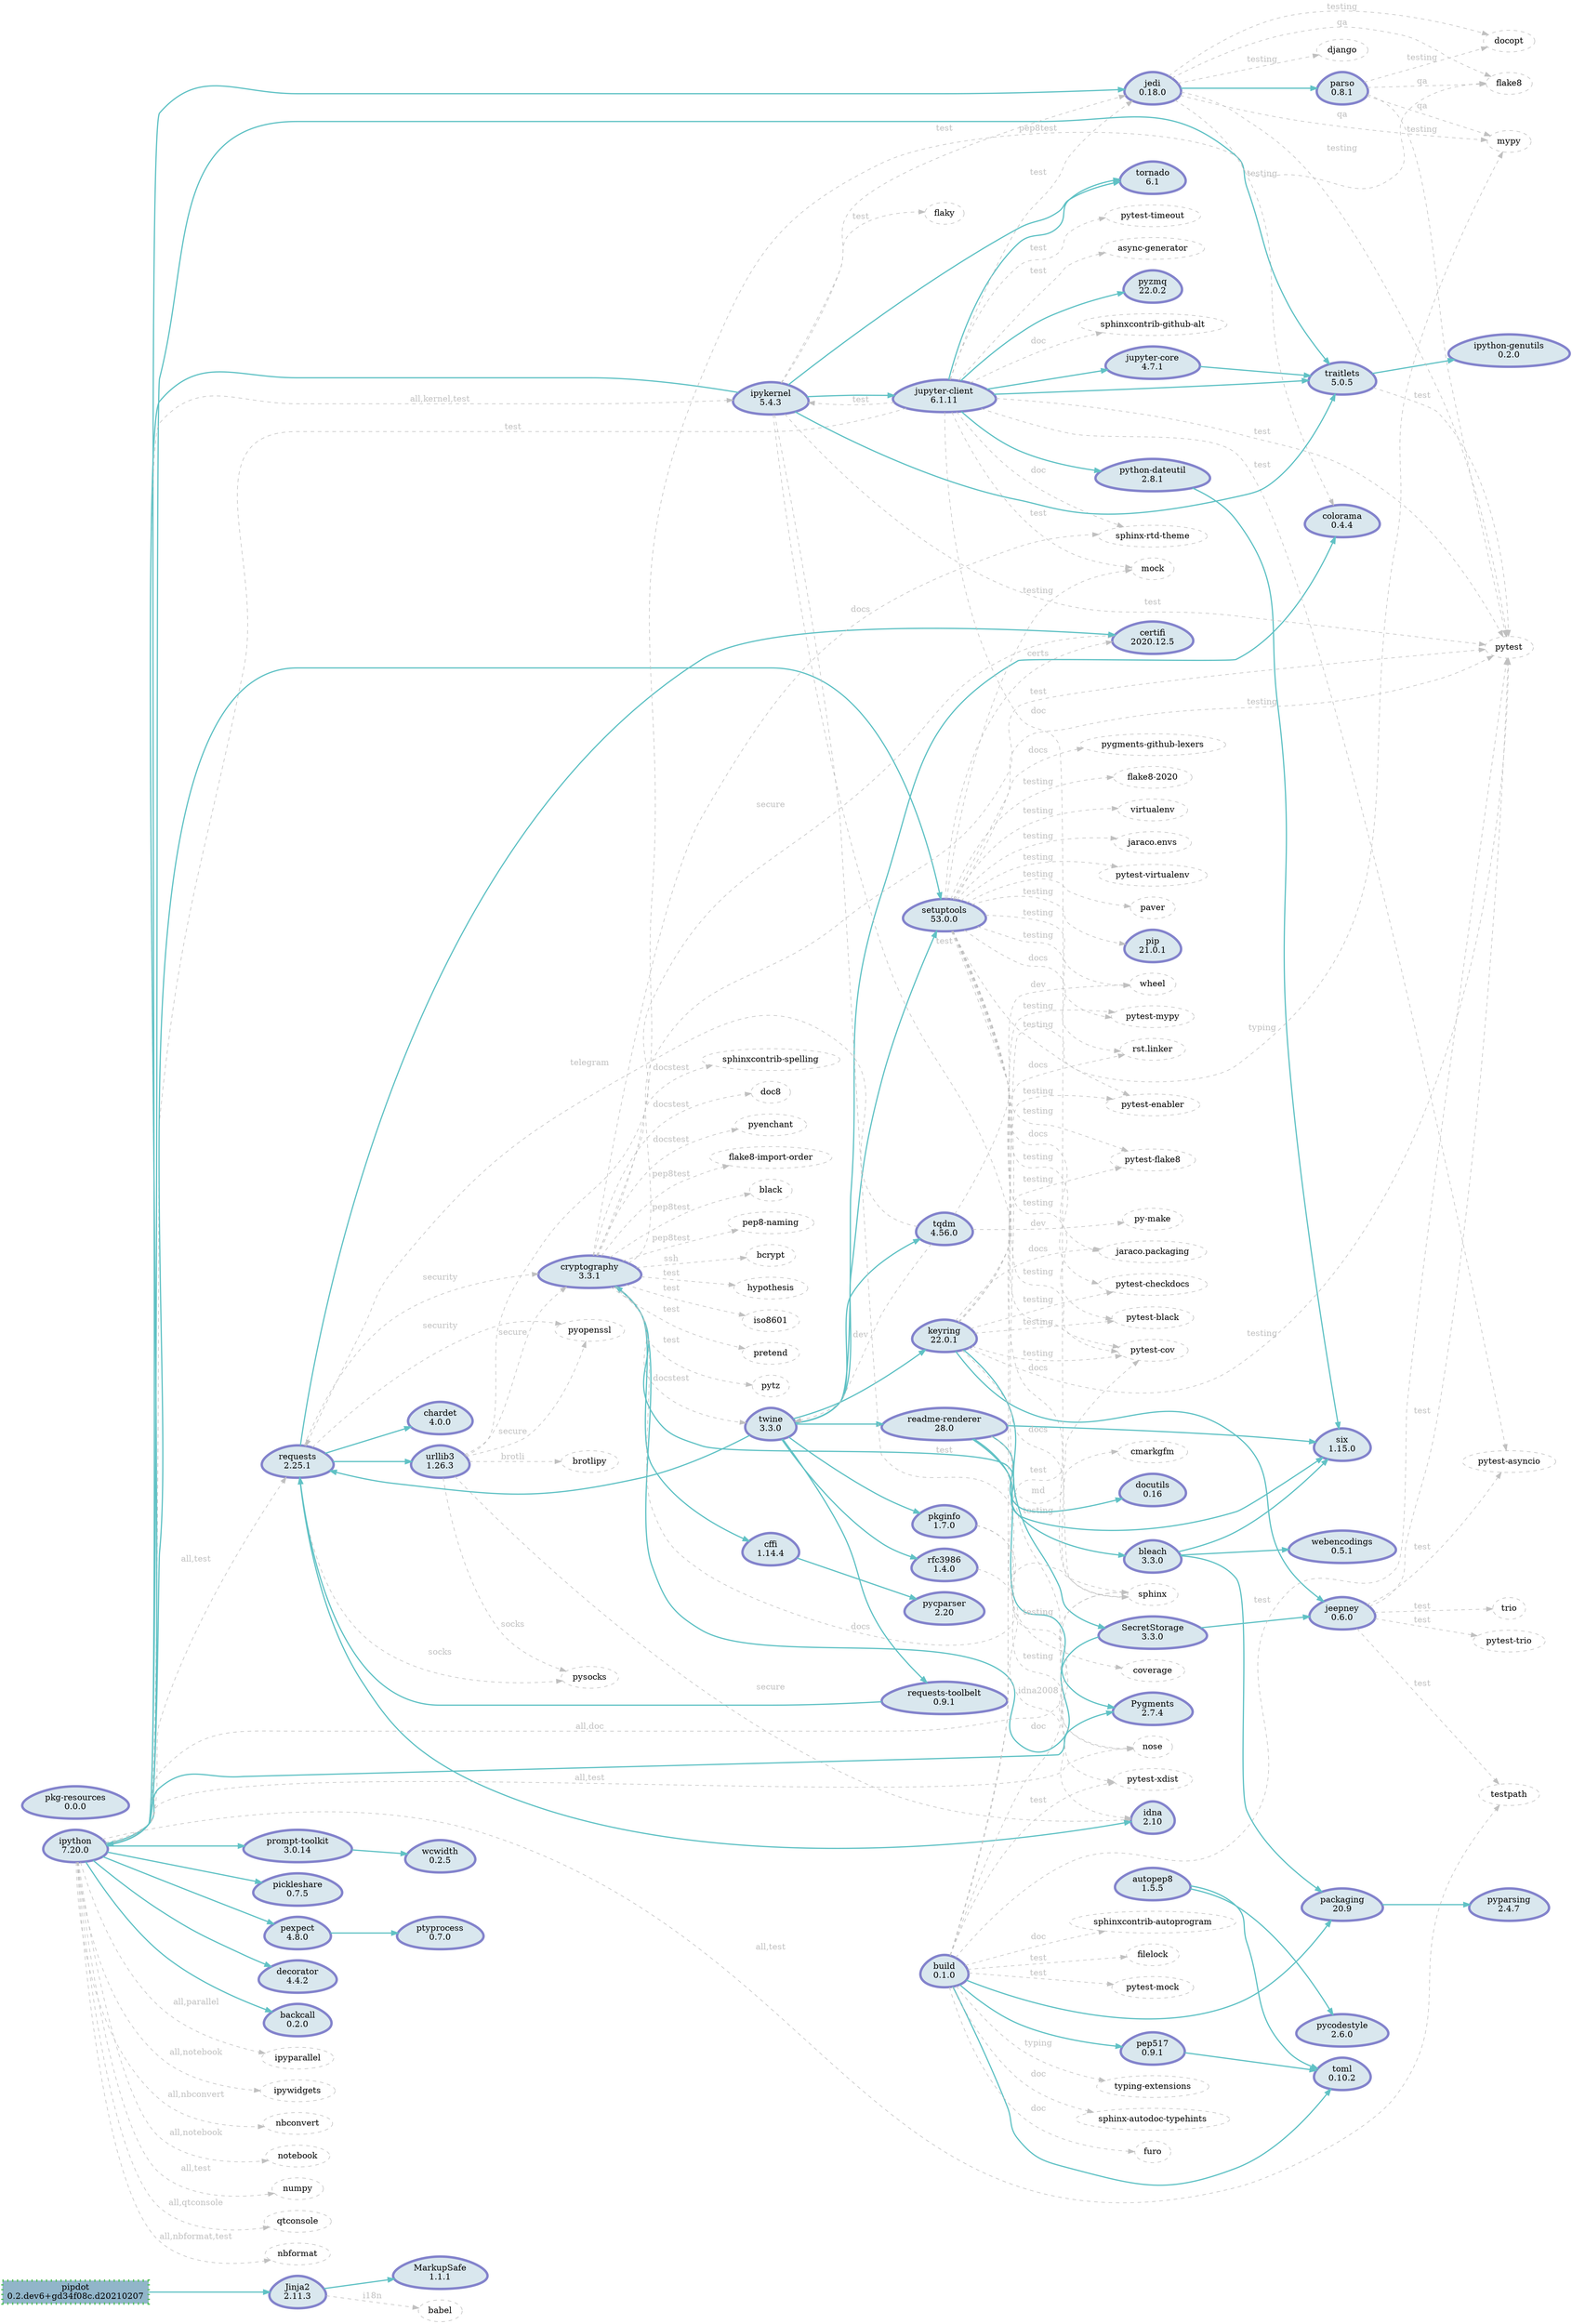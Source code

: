 digraph {
    rankdir = "LR";

    node [color=grey, style=dashed]
    edge [color="#61c2c5", style="filled,setlinewidth(2)"]

subgraph {
        node [
            shape=box,
            color="#51bf5b",
            fillcolor="#91b5c9",
            style="dotted,filled,setlinewidth(4)"
        ];
        "pipdot" [
            label="pipdot\n0.2.dev6+gd34f08c.d20210207"
        ];
    }

    subgraph {
        node [
            shape=egg,
            color="#8383cc",
            fillcolor="#d9e7ee",
            style="filled,setlinewidth(4)"
        ];
        "webencodings" [
            label="webencodings\n0.5.1"
        ];
        "wcwidth" [
            label="wcwidth\n0.2.5"
        ];
        "urllib3" [
            label="urllib3\n1.26.3"
        ];
        "twine" [
            label="twine\n3.3.0"
        ];
        "traitlets" [
            label="traitlets\n5.0.5"
        ];
        "tqdm" [
            label="tqdm\n4.56.0"
        ];
        "tornado" [
            label="tornado\n6.1"
        ];
        "toml" [
            label="toml\n0.10.2"
        ];
        "six" [
            label="six\n1.15.0"
        ];
        "setuptools" [
            label="setuptools\n53.0.0"
        ];
        "secretstorage" [
            label="SecretStorage\n3.3.0"
        ];
        "rfc3986" [
            label="rfc3986\n1.4.0"
        ];
        "requests" [
            label="requests\n2.25.1"
        ];
        "requests-toolbelt" [
            label="requests-toolbelt\n0.9.1"
        ];
        "readme-renderer" [
            label="readme-renderer\n28.0"
        ];
        "pyzmq" [
            label="pyzmq\n22.0.2"
        ];
        "python-dateutil" [
            label="python-dateutil\n2.8.1"
        ];
        "pyparsing" [
            label="pyparsing\n2.4.7"
        ];
        "pygments" [
            label="Pygments\n2.7.4"
        ];
        "pycparser" [
            label="pycparser\n2.20"
        ];
        "pycodestyle" [
            label="pycodestyle\n2.6.0"
        ];
        "ptyprocess" [
            label="ptyprocess\n0.7.0"
        ];
        "prompt-toolkit" [
            label="prompt-toolkit\n3.0.14"
        ];
        "pkginfo" [
            label="pkginfo\n1.7.0"
        ];
        "pkg-resources" [
            label="pkg-resources\n0.0.0"
        ];
        "pip" [
            label="pip\n21.0.1"
        ];
        "pickleshare" [
            label="pickleshare\n0.7.5"
        ];
        "pexpect" [
            label="pexpect\n4.8.0"
        ];
        "pep517" [
            label="pep517\n0.9.1"
        ];
        "parso" [
            label="parso\n0.8.1"
        ];
        "packaging" [
            label="packaging\n20.9"
        ];
        "markupsafe" [
            label="MarkupSafe\n1.1.1"
        ];
        "keyring" [
            label="keyring\n22.0.1"
        ];
        "jupyter-core" [
            label="jupyter-core\n4.7.1"
        ];
        "jupyter-client" [
            label="jupyter-client\n6.1.11"
        ];
        "jinja2" [
            label="Jinja2\n2.11.3"
        ];
        "jeepney" [
            label="jeepney\n0.6.0"
        ];
        "jedi" [
            label="jedi\n0.18.0"
        ];
        "ipython" [
            label="ipython\n7.20.0"
        ];
        "ipython-genutils" [
            label="ipython-genutils\n0.2.0"
        ];
        "ipykernel" [
            label="ipykernel\n5.4.3"
        ];
        "idna" [
            label="idna\n2.10"
        ];
        "docutils" [
            label="docutils\n0.16"
        ];
        "decorator" [
            label="decorator\n4.4.2"
        ];
        "cryptography" [
            label="cryptography\n3.3.1"
        ];
        "colorama" [
            label="colorama\n0.4.4"
        ];
        "chardet" [
            label="chardet\n4.0.0"
        ];
        "cffi" [
            label="cffi\n1.14.4"
        ];
        "certifi" [
            label="certifi\n2020.12.5"
        ];
        "build" [
            label="build\n0.1.0"
        ];
        "bleach" [
            label="bleach\n3.3.0"
        ];
        "backcall" [
            label="backcall\n0.2.0"
        ];
        "autopep8" [
            label="autopep8\n1.5.5"
        ];
    }

    subgraph {
        node [
            shape=polygon,
            color="#61c2c5",
            fillcolor="#d9e7ee",
            style="filled,setlinewidth(4)"
        ];
    }

    subgraph {
        node [
            shape=septagon,
            color="#e27dd6ff",
            fillcolor="#d9e7ee",
            style="filled,setlinewidth(4)"
        ];
    }

    subgraph {
        node [
            shape=octagon,
            color="#e27dd6ff",
            fillcolor="#d9e7ee",
            style="filled,setlinewidth(4)"
        ];
    }


    "urllib3" -> "brotlipy" [color=grey,
            style=dashed,label="brotli",
        fontcolor=grey
                
    ];
    "urllib3" -> "pyopenssl" [color=grey,
            style=dashed,label="secure",
        fontcolor=grey
                
    ];
    "urllib3" -> "certifi" [color=grey,
            style=dashed,label="secure",
        fontcolor=grey
                
    ];
    "urllib3" -> "cryptography" [color=grey,
            style=dashed,label="secure",
        fontcolor=grey
                
    ];
    "urllib3" -> "idna" [color=grey,
            style=dashed,label="secure",
        fontcolor=grey
                
    ];
    "urllib3" -> "pysocks" [color=grey,
            style=dashed,label="socks",
        fontcolor=grey
                
    ];
    "twine" -> "pkginfo" [
    ];
    "twine" -> "tqdm" [
    ];
    "twine" -> "colorama" [
    ];
    "twine" -> "requests-toolbelt" [
    ];
    "twine" -> "keyring" [
    ];
    "twine" -> "setuptools" [
    ];
    "twine" -> "readme-renderer" [
    ];
    "twine" -> "rfc3986" [
    ];
    "twine" -> "requests" [
    ];
    "traitlets" -> "ipython-genutils" [
    ];
    "traitlets" -> "pytest" [color=grey,
            style=dashed,label="test",
        fontcolor=grey
                
    ];
    "tqdm" -> "py-make" [color=grey,
            style=dashed,label="dev",
        fontcolor=grey
                
    ];
    "tqdm" -> "wheel" [color=grey,
            style=dashed,label="dev",
        fontcolor=grey
                
    ];
    "tqdm" -> "twine" [color=grey,
            style=dashed,label="dev",
        fontcolor=grey
                
    ];
    "tqdm" -> "requests" [color=grey,
            style=dashed,label="telegram",
        fontcolor=grey
                
    ];
    "setuptools" -> "certifi" [color=grey,
            style=dashed,label="certs",
        fontcolor=grey
                
    ];
    "setuptools" -> "pygments-github-lexers" [color=grey,
            style=dashed,label="docs",
        fontcolor=grey
                
    ];
    "setuptools" -> "rst.linker" [color=grey,
            style=dashed,label="docs",
        fontcolor=grey
                
    ];
    "setuptools" -> "jaraco.packaging" [color=grey,
            style=dashed,label="docs",
        fontcolor=grey
                
    ];
    "setuptools" -> "sphinx" [color=grey,
            style=dashed,label="docs",
        fontcolor=grey
                
    ];
    "setuptools" -> "pytest-enabler" [color=grey,
            style=dashed,label="testing",
        fontcolor=grey
                
    ];
    "setuptools" -> "pytest-cov" [color=grey,
            style=dashed,label="testing",
        fontcolor=grey
                
    ];
    "setuptools" -> "pytest" [color=grey,
            style=dashed,label="testing",
        fontcolor=grey
                
    ];
    "setuptools" -> "flake8-2020" [color=grey,
            style=dashed,label="testing",
        fontcolor=grey
                
    ];
    "setuptools" -> "pytest-flake8" [color=grey,
            style=dashed,label="testing",
        fontcolor=grey
                
    ];
    "setuptools" -> "pytest-mypy" [color=grey,
            style=dashed,label="testing",
        fontcolor=grey
                
    ];
    "setuptools" -> "pytest-xdist" [color=grey,
            style=dashed,label="testing",
        fontcolor=grey
                
    ];
    "setuptools" -> "pytest-black" [color=grey,
            style=dashed,label="testing",
        fontcolor=grey
                
    ];
    "setuptools" -> "pip" [color=grey,
            style=dashed,label="testing",
        fontcolor=grey
                
    ];
    "setuptools" -> "virtualenv" [color=grey,
            style=dashed,label="testing",
        fontcolor=grey
                
    ];
    "setuptools" -> "jaraco.envs" [color=grey,
            style=dashed,label="testing",
        fontcolor=grey
                
    ];
    "setuptools" -> "pytest-virtualenv" [color=grey,
            style=dashed,label="testing",
        fontcolor=grey
                
    ];
    "setuptools" -> "pytest-checkdocs" [color=grey,
            style=dashed,label="testing",
        fontcolor=grey
                
    ];
    "setuptools" -> "wheel" [color=grey,
            style=dashed,label="testing",
        fontcolor=grey
                
    ];
    "setuptools" -> "paver" [color=grey,
            style=dashed,label="testing",
        fontcolor=grey
                
    ];
    "setuptools" -> "mock" [color=grey,
            style=dashed,label="testing",
        fontcolor=grey
                
    ];
    "secretstorage" -> "jeepney" [
    ];
    "secretstorage" -> "cryptography" [
    ];
    "rfc3986" -> "idna" [color=grey,
            style=dashed,label="idna2008",
        fontcolor=grey
                
    ];
    "requests" -> "idna" [
    ];
    "requests" -> "urllib3" [
    ];
    "requests" -> "chardet" [
    ];
    "requests" -> "certifi" [
    ];
    "requests" -> "pyopenssl" [color=grey,
            style=dashed,label="security",
        fontcolor=grey
                
    ];
    "requests" -> "cryptography" [color=grey,
            style=dashed,label="security",
        fontcolor=grey
                
    ];
    "requests" -> "pysocks" [color=grey,
            style=dashed,label="socks",
        fontcolor=grey
                
    ];
    "requests-toolbelt" -> "requests" [
    ];
    "readme-renderer" -> "docutils" [
    ];
    "readme-renderer" -> "six" [
    ];
    "readme-renderer" -> "bleach" [
    ];
    "readme-renderer" -> "pygments" [
    ];
    "readme-renderer" -> "cmarkgfm" [color=grey,
            style=dashed,label="md",
        fontcolor=grey
                
    ];
    "python-dateutil" -> "six" [
    ];
    "prompt-toolkit" -> "wcwidth" [
    ];
    "pkginfo" -> "nose" [color=grey,
            style=dashed,label="testing",
        fontcolor=grey
                
    ];
    "pkginfo" -> "coverage" [color=grey,
            style=dashed,label="testing",
        fontcolor=grey
                
    ];
    "pexpect" -> "ptyprocess" [
    ];
    "pep517" -> "toml" [
    ];
    "parso" -> "flake8" [color=grey,
            style=dashed,label="qa",
        fontcolor=grey
                
    ];
    "parso" -> "mypy" [color=grey,
            style=dashed,label="qa",
        fontcolor=grey
                
    ];
    "parso" -> "pytest" [color=grey,
            style=dashed,label="testing",
        fontcolor=grey
                
    ];
    "parso" -> "docopt" [color=grey,
            style=dashed,label="testing",
        fontcolor=grey
                
    ];
    "packaging" -> "pyparsing" [
    ];
    "keyring" -> "jeepney" [
    ];
    "keyring" -> "secretstorage" [
    ];
    "keyring" -> "rst.linker" [color=grey,
            style=dashed,label="docs",
        fontcolor=grey
                
    ];
    "keyring" -> "jaraco.packaging" [color=grey,
            style=dashed,label="docs",
        fontcolor=grey
                
    ];
    "keyring" -> "sphinx" [color=grey,
            style=dashed,label="docs",
        fontcolor=grey
                
    ];
    "keyring" -> "pytest-enabler" [color=grey,
            style=dashed,label="testing",
        fontcolor=grey
                
    ];
    "keyring" -> "pytest-cov" [color=grey,
            style=dashed,label="testing",
        fontcolor=grey
                
    ];
    "keyring" -> "pytest" [color=grey,
            style=dashed,label="testing",
        fontcolor=grey
                
    ];
    "keyring" -> "pytest-checkdocs" [color=grey,
            style=dashed,label="testing",
        fontcolor=grey
                
    ];
    "keyring" -> "pytest-flake8" [color=grey,
            style=dashed,label="testing",
        fontcolor=grey
                
    ];
    "keyring" -> "pytest-mypy" [color=grey,
            style=dashed,label="testing",
        fontcolor=grey
                
    ];
    "keyring" -> "pytest-black" [color=grey,
            style=dashed,label="testing",
        fontcolor=grey
                
    ];
    "jupyter-core" -> "traitlets" [
    ];
    "jupyter-client" -> "tornado" [
    ];
    "jupyter-client" -> "pyzmq" [
    ];
    "jupyter-client" -> "python-dateutil" [
    ];
    "jupyter-client" -> "jupyter-core" [
    ];
    "jupyter-client" -> "traitlets" [
    ];
    "jupyter-client" -> "sphinxcontrib-github-alt" [color=grey,
            style=dashed,label="doc",
        fontcolor=grey
                
    ];
    "jupyter-client" -> "sphinx" [color=grey,
            style=dashed,label="doc",
        fontcolor=grey
                
    ];
    "jupyter-client" -> "sphinx-rtd-theme" [color=grey,
            style=dashed,label="doc",
        fontcolor=grey
                
    ];
    "jupyter-client" -> "pytest" [color=grey,
            style=dashed,label="test",
        fontcolor=grey
                
    ];
    "jupyter-client" -> "ipykernel" [color=grey,
            style=dashed,label="test",
        fontcolor=grey
                
    ];
    "jupyter-client" -> "mock" [color=grey,
            style=dashed,label="test",
        fontcolor=grey
                
    ];
    "jupyter-client" -> "pytest-asyncio" [color=grey,
            style=dashed,label="test",
        fontcolor=grey
                
    ];
    "jupyter-client" -> "pytest-timeout" [color=grey,
            style=dashed,label="test",
        fontcolor=grey
                
    ];
    "jupyter-client" -> "async-generator" [color=grey,
            style=dashed,label="test",
        fontcolor=grey
                
    ];
    "jupyter-client" -> "ipython" [color=grey,
            style=dashed,label="test",
        fontcolor=grey
                
    ];
    "jupyter-client" -> "jedi" [color=grey,
            style=dashed,label="test",
        fontcolor=grey
                
    ];
    "jinja2" -> "markupsafe" [
    ];
    "jinja2" -> "babel" [color=grey,
            style=dashed,label="i18n",
        fontcolor=grey
                
    ];
    "jeepney" -> "pytest-trio" [color=grey,
            style=dashed,label="test",
        fontcolor=grey
                
    ];
    "jeepney" -> "pytest-asyncio" [color=grey,
            style=dashed,label="test",
        fontcolor=grey
                
    ];
    "jeepney" -> "pytest" [color=grey,
            style=dashed,label="test",
        fontcolor=grey
                
    ];
    "jeepney" -> "trio" [color=grey,
            style=dashed,label="test",
        fontcolor=grey
                
    ];
    "jeepney" -> "testpath" [color=grey,
            style=dashed,label="test",
        fontcolor=grey
                
    ];
    "jedi" -> "parso" [
    ];
    "jedi" -> "mypy" [color=grey,
            style=dashed,label="qa",
        fontcolor=grey
                
    ];
    "jedi" -> "flake8" [color=grey,
            style=dashed,label="qa",
        fontcolor=grey
                
    ];
    "jedi" -> "django" [color=grey,
            style=dashed,label="testing",
        fontcolor=grey
                
    ];
    "jedi" -> "colorama" [color=grey,
            style=dashed,label="testing",
        fontcolor=grey
                
    ];
    "jedi" -> "pytest" [color=grey,
            style=dashed,label="testing",
        fontcolor=grey
                
    ];
    "jedi" -> "docopt" [color=grey,
            style=dashed,label="testing",
        fontcolor=grey
                
    ];
    "ipython" -> "pygments" [
    ];
    "ipython" -> "pexpect" [
    ];
    "ipython" -> "prompt-toolkit" [
    ];
    "ipython" -> "decorator" [
    ];
    "ipython" -> "pickleshare" [
    ];
    "ipython" -> "backcall" [
    ];
    "ipython" -> "jedi" [
    ];
    "ipython" -> "setuptools" [
    ];
    "ipython" -> "traitlets" [
    ];
    "ipython" -> "ipyparallel" [color=grey,
            style=dashed,label="all,parallel",
        fontcolor=grey
                
    ];
    "ipython" -> "nose" [color=grey,
            style=dashed,label="all,test",
        fontcolor=grey
                
    ];
    "ipython" -> "ipywidgets" [color=grey,
            style=dashed,label="all,notebook",
        fontcolor=grey
                
    ];
    "ipython" -> "ipykernel" [color=grey,
            style=dashed,label="all,kernel,test",
        fontcolor=grey
                
    ];
    "ipython" -> "nbconvert" [color=grey,
            style=dashed,label="all,nbconvert",
        fontcolor=grey
                
    ];
    "ipython" -> "notebook" [color=grey,
            style=dashed,label="all,notebook",
        fontcolor=grey
                
    ];
    "ipython" -> "numpy" [color=grey,
            style=dashed,label="all,test",
        fontcolor=grey
                
    ];
    "ipython" -> "requests" [color=grey,
            style=dashed,label="all,test",
        fontcolor=grey
                
    ];
    "ipython" -> "sphinx" [color=grey,
            style=dashed,label="all,doc",
        fontcolor=grey
                
    ];
    "ipython" -> "qtconsole" [color=grey,
            style=dashed,label="all,qtconsole",
        fontcolor=grey
                
    ];
    "ipython" -> "nbformat" [color=grey,
            style=dashed,label="all,nbformat,test",
        fontcolor=grey
                
    ];
    "ipython" -> "testpath" [color=grey,
            style=dashed,label="all,test",
        fontcolor=grey
                
    ];
    "ipykernel" -> "ipython" [
    ];
    "ipykernel" -> "traitlets" [
    ];
    "ipykernel" -> "tornado" [
    ];
    "ipykernel" -> "jupyter-client" [
    ];
    "ipykernel" -> "nose" [color=grey,
            style=dashed,label="test",
        fontcolor=grey
                
    ];
    "ipykernel" -> "pytest" [color=grey,
            style=dashed,label="test",
        fontcolor=grey
                
    ];
    "ipykernel" -> "pytest-cov" [color=grey,
            style=dashed,label="test",
        fontcolor=grey
                
    ];
    "ipykernel" -> "flaky" [color=grey,
            style=dashed,label="test",
        fontcolor=grey
                
    ];
    "ipykernel" -> "jedi" [color=grey,
            style=dashed,label="test",
        fontcolor=grey
                
    ];
    "cryptography" -> "cffi" [
    ];
    "cryptography" -> "six" [
    ];
    "cryptography" -> "sphinx-rtd-theme" [color=grey,
            style=dashed,label="docs",
        fontcolor=grey
                
    ];
    "cryptography" -> "sphinx" [color=grey,
            style=dashed,label="docs",
        fontcolor=grey
                
    ];
    "cryptography" -> "sphinxcontrib-spelling" [color=grey,
            style=dashed,label="docstest",
        fontcolor=grey
                
    ];
    "cryptography" -> "twine" [color=grey,
            style=dashed,label="docstest",
        fontcolor=grey
                
    ];
    "cryptography" -> "doc8" [color=grey,
            style=dashed,label="docstest",
        fontcolor=grey
                
    ];
    "cryptography" -> "pyenchant" [color=grey,
            style=dashed,label="docstest",
        fontcolor=grey
                
    ];
    "cryptography" -> "flake8-import-order" [color=grey,
            style=dashed,label="pep8test",
        fontcolor=grey
                
    ];
    "cryptography" -> "flake8" [color=grey,
            style=dashed,label="pep8test",
        fontcolor=grey
                
    ];
    "cryptography" -> "black" [color=grey,
            style=dashed,label="pep8test",
        fontcolor=grey
                
    ];
    "cryptography" -> "pep8-naming" [color=grey,
            style=dashed,label="pep8test",
        fontcolor=grey
                
    ];
    "cryptography" -> "bcrypt" [color=grey,
            style=dashed,label="ssh",
        fontcolor=grey
                
    ];
    "cryptography" -> "pytest" [color=grey,
            style=dashed,label="test",
        fontcolor=grey
                
    ];
    "cryptography" -> "hypothesis" [color=grey,
            style=dashed,label="test",
        fontcolor=grey
                
    ];
    "cryptography" -> "iso8601" [color=grey,
            style=dashed,label="test",
        fontcolor=grey
                
    ];
    "cryptography" -> "pretend" [color=grey,
            style=dashed,label="test",
        fontcolor=grey
                
    ];
    "cryptography" -> "pytz" [color=grey,
            style=dashed,label="test",
        fontcolor=grey
                
    ];
    "cffi" -> "pycparser" [
    ];
    "build" -> "toml" [
    ];
    "build" -> "pep517" [
    ];
    "build" -> "packaging" [
    ];
    "build" -> "sphinx-autodoc-typehints" [color=grey,
            style=dashed,label="doc",
        fontcolor=grey
                
    ];
    "build" -> "sphinx" [color=grey,
            style=dashed,label="doc",
        fontcolor=grey
                
    ];
    "build" -> "furo" [color=grey,
            style=dashed,label="doc",
        fontcolor=grey
                
    ];
    "build" -> "sphinxcontrib-autoprogram" [color=grey,
            style=dashed,label="doc",
        fontcolor=grey
                
    ];
    "build" -> "pytest-xdist" [color=grey,
            style=dashed,label="test",
        fontcolor=grey
                
    ];
    "build" -> "filelock" [color=grey,
            style=dashed,label="test",
        fontcolor=grey
                
    ];
    "build" -> "pytest-mock" [color=grey,
            style=dashed,label="test",
        fontcolor=grey
                
    ];
    "build" -> "pytest-cov" [color=grey,
            style=dashed,label="test",
        fontcolor=grey
                
    ];
    "build" -> "pytest" [color=grey,
            style=dashed,label="test",
        fontcolor=grey
                
    ];
    "build" -> "typing-extensions" [color=grey,
            style=dashed,label="typing",
        fontcolor=grey
                
    ];
    "build" -> "mypy" [color=grey,
            style=dashed,label="typing",
        fontcolor=grey
                
    ];
    "bleach" -> "six" [
    ];
    "bleach" -> "packaging" [
    ];
    "bleach" -> "webencodings" [
    ];
    "autopep8" -> "pycodestyle" [
    ];
    "autopep8" -> "toml" [
    ];
    "pipdot" -> "jinja2" [
    ];

}